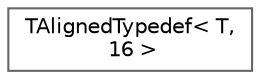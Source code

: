 digraph "Graphical Class Hierarchy"
{
 // INTERACTIVE_SVG=YES
 // LATEX_PDF_SIZE
  bgcolor="transparent";
  edge [fontname=Helvetica,fontsize=10,labelfontname=Helvetica,labelfontsize=10];
  node [fontname=Helvetica,fontsize=10,shape=box,height=0.2,width=0.4];
  rankdir="LR";
  Node0 [id="Node000000",label="TAlignedTypedef\< T,\l 16 \>",height=0.2,width=0.4,color="grey40", fillcolor="white", style="filled",URL="$d2/d3a/classTAlignedTypedef_3_01T_00_0116_01_4.html",tooltip=" "];
}
